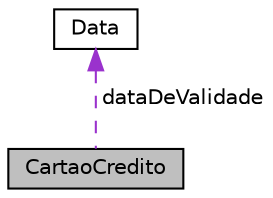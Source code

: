digraph "CartaoCredito"
{
  edge [fontname="Helvetica",fontsize="10",labelfontname="Helvetica",labelfontsize="10"];
  node [fontname="Helvetica",fontsize="10",shape=record];
  Node1 [label="CartaoCredito",height=0.2,width=0.4,color="black", fillcolor="grey75", style="filled", fontcolor="black"];
  Node2 -> Node1 [dir="back",color="darkorchid3",fontsize="10",style="dashed",label=" dataDeValidade" ,fontname="Helvetica"];
  Node2 [label="Data",height=0.2,width=0.4,color="black", fillcolor="white", style="filled",URL="$class_data.html"];
}
